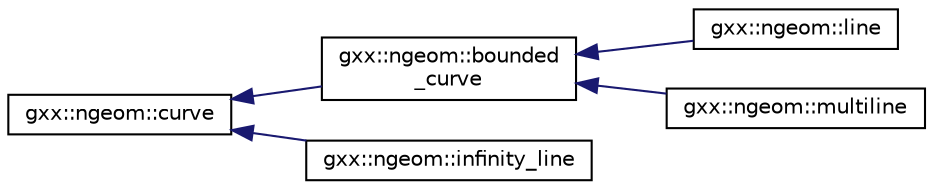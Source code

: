 digraph "Graphical Class Hierarchy"
{
  edge [fontname="Helvetica",fontsize="10",labelfontname="Helvetica",labelfontsize="10"];
  node [fontname="Helvetica",fontsize="10",shape=record];
  rankdir="LR";
  Node1 [label="gxx::ngeom::curve",height=0.2,width=0.4,color="black", fillcolor="white", style="filled",URL="$classgxx_1_1ngeom_1_1curve.html"];
  Node1 -> Node2 [dir="back",color="midnightblue",fontsize="10",style="solid",fontname="Helvetica"];
  Node2 [label="gxx::ngeom::bounded\l_curve",height=0.2,width=0.4,color="black", fillcolor="white", style="filled",URL="$classgxx_1_1ngeom_1_1bounded__curve.html"];
  Node2 -> Node3 [dir="back",color="midnightblue",fontsize="10",style="solid",fontname="Helvetica"];
  Node3 [label="gxx::ngeom::line",height=0.2,width=0.4,color="black", fillcolor="white", style="filled",URL="$classgxx_1_1ngeom_1_1line.html"];
  Node2 -> Node4 [dir="back",color="midnightblue",fontsize="10",style="solid",fontname="Helvetica"];
  Node4 [label="gxx::ngeom::multiline",height=0.2,width=0.4,color="black", fillcolor="white", style="filled",URL="$classgxx_1_1ngeom_1_1multiline.html"];
  Node1 -> Node5 [dir="back",color="midnightblue",fontsize="10",style="solid",fontname="Helvetica"];
  Node5 [label="gxx::ngeom::infinity_line",height=0.2,width=0.4,color="black", fillcolor="white", style="filled",URL="$classgxx_1_1ngeom_1_1infinity__line.html"];
}
